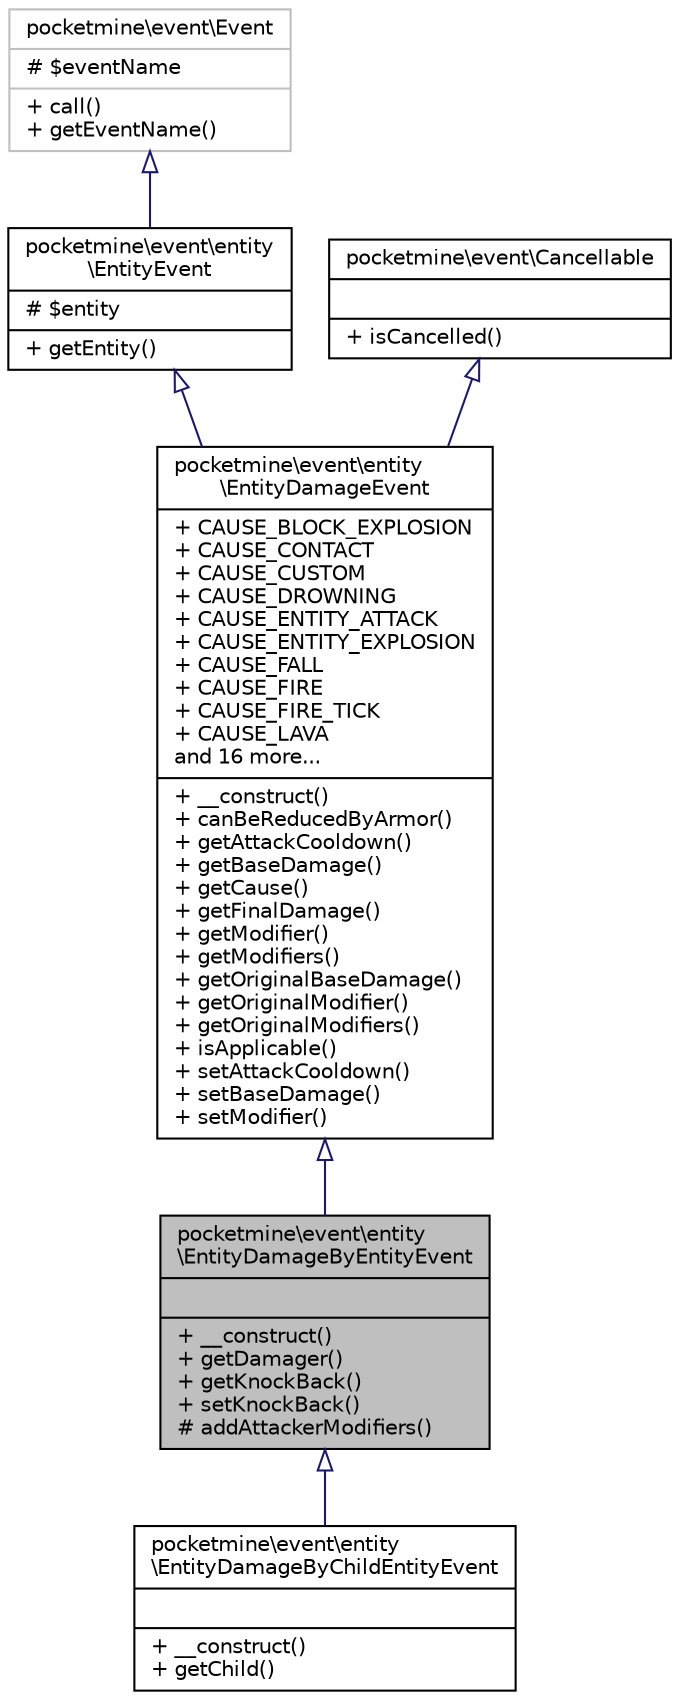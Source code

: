 digraph "pocketmine\event\entity\EntityDamageByEntityEvent"
{
 // INTERACTIVE_SVG=YES
 // LATEX_PDF_SIZE
  edge [fontname="Helvetica",fontsize="10",labelfontname="Helvetica",labelfontsize="10"];
  node [fontname="Helvetica",fontsize="10",shape=record];
  Node1 [label="{pocketmine\\event\\entity\l\\EntityDamageByEntityEvent\n||+ __construct()\l+ getDamager()\l+ getKnockBack()\l+ setKnockBack()\l# addAttackerModifiers()\l}",height=0.2,width=0.4,color="black", fillcolor="grey75", style="filled", fontcolor="black",tooltip=" "];
  Node2 -> Node1 [dir="back",color="midnightblue",fontsize="10",style="solid",arrowtail="onormal",fontname="Helvetica"];
  Node2 [label="{pocketmine\\event\\entity\l\\EntityDamageEvent\n|+ CAUSE_BLOCK_EXPLOSION\l+ CAUSE_CONTACT\l+ CAUSE_CUSTOM\l+ CAUSE_DROWNING\l+ CAUSE_ENTITY_ATTACK\l+ CAUSE_ENTITY_EXPLOSION\l+ CAUSE_FALL\l+ CAUSE_FIRE\l+ CAUSE_FIRE_TICK\l+ CAUSE_LAVA\land 16 more...\l|+ __construct()\l+ canBeReducedByArmor()\l+ getAttackCooldown()\l+ getBaseDamage()\l+ getCause()\l+ getFinalDamage()\l+ getModifier()\l+ getModifiers()\l+ getOriginalBaseDamage()\l+ getOriginalModifier()\l+ getOriginalModifiers()\l+ isApplicable()\l+ setAttackCooldown()\l+ setBaseDamage()\l+ setModifier()\l}",height=0.2,width=0.4,color="black", fillcolor="white", style="filled",URL="$d5/de3/classpocketmine_1_1event_1_1entity_1_1_entity_damage_event.html",tooltip=" "];
  Node3 -> Node2 [dir="back",color="midnightblue",fontsize="10",style="solid",arrowtail="onormal",fontname="Helvetica"];
  Node3 [label="{pocketmine\\event\\entity\l\\EntityEvent\n|# $entity\l|+ getEntity()\l}",height=0.2,width=0.4,color="black", fillcolor="white", style="filled",URL="$de/d84/classpocketmine_1_1event_1_1entity_1_1_entity_event.html",tooltip=" "];
  Node4 -> Node3 [dir="back",color="midnightblue",fontsize="10",style="solid",arrowtail="onormal",fontname="Helvetica"];
  Node4 [label="{pocketmine\\event\\Event\n|# $eventName\l|+ call()\l+ getEventName()\l}",height=0.2,width=0.4,color="grey75", fillcolor="white", style="filled",URL="$d1/d2f/classpocketmine_1_1event_1_1_event.html",tooltip=" "];
  Node5 -> Node2 [dir="back",color="midnightblue",fontsize="10",style="solid",arrowtail="onormal",fontname="Helvetica"];
  Node5 [label="{pocketmine\\event\\Cancellable\n||+ isCancelled()\l}",height=0.2,width=0.4,color="black", fillcolor="white", style="filled",URL="$db/d62/interfacepocketmine_1_1event_1_1_cancellable.html",tooltip=" "];
  Node1 -> Node6 [dir="back",color="midnightblue",fontsize="10",style="solid",arrowtail="onormal",fontname="Helvetica"];
  Node6 [label="{pocketmine\\event\\entity\l\\EntityDamageByChildEntityEvent\n||+ __construct()\l+ getChild()\l}",height=0.2,width=0.4,color="black", fillcolor="white", style="filled",URL="$de/d62/classpocketmine_1_1event_1_1entity_1_1_entity_damage_by_child_entity_event.html",tooltip=" "];
}
